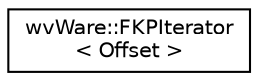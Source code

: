 digraph "类继承关系图"
{
  edge [fontname="Helvetica",fontsize="10",labelfontname="Helvetica",labelfontsize="10"];
  node [fontname="Helvetica",fontsize="10",shape=record];
  rankdir="LR";
  Node0 [label="wvWare::FKPIterator\l\< Offset \>",height=0.2,width=0.4,color="black", fillcolor="white", style="filled",URL="$classwv_ware_1_1_f_k_p_iterator.html"];
}
